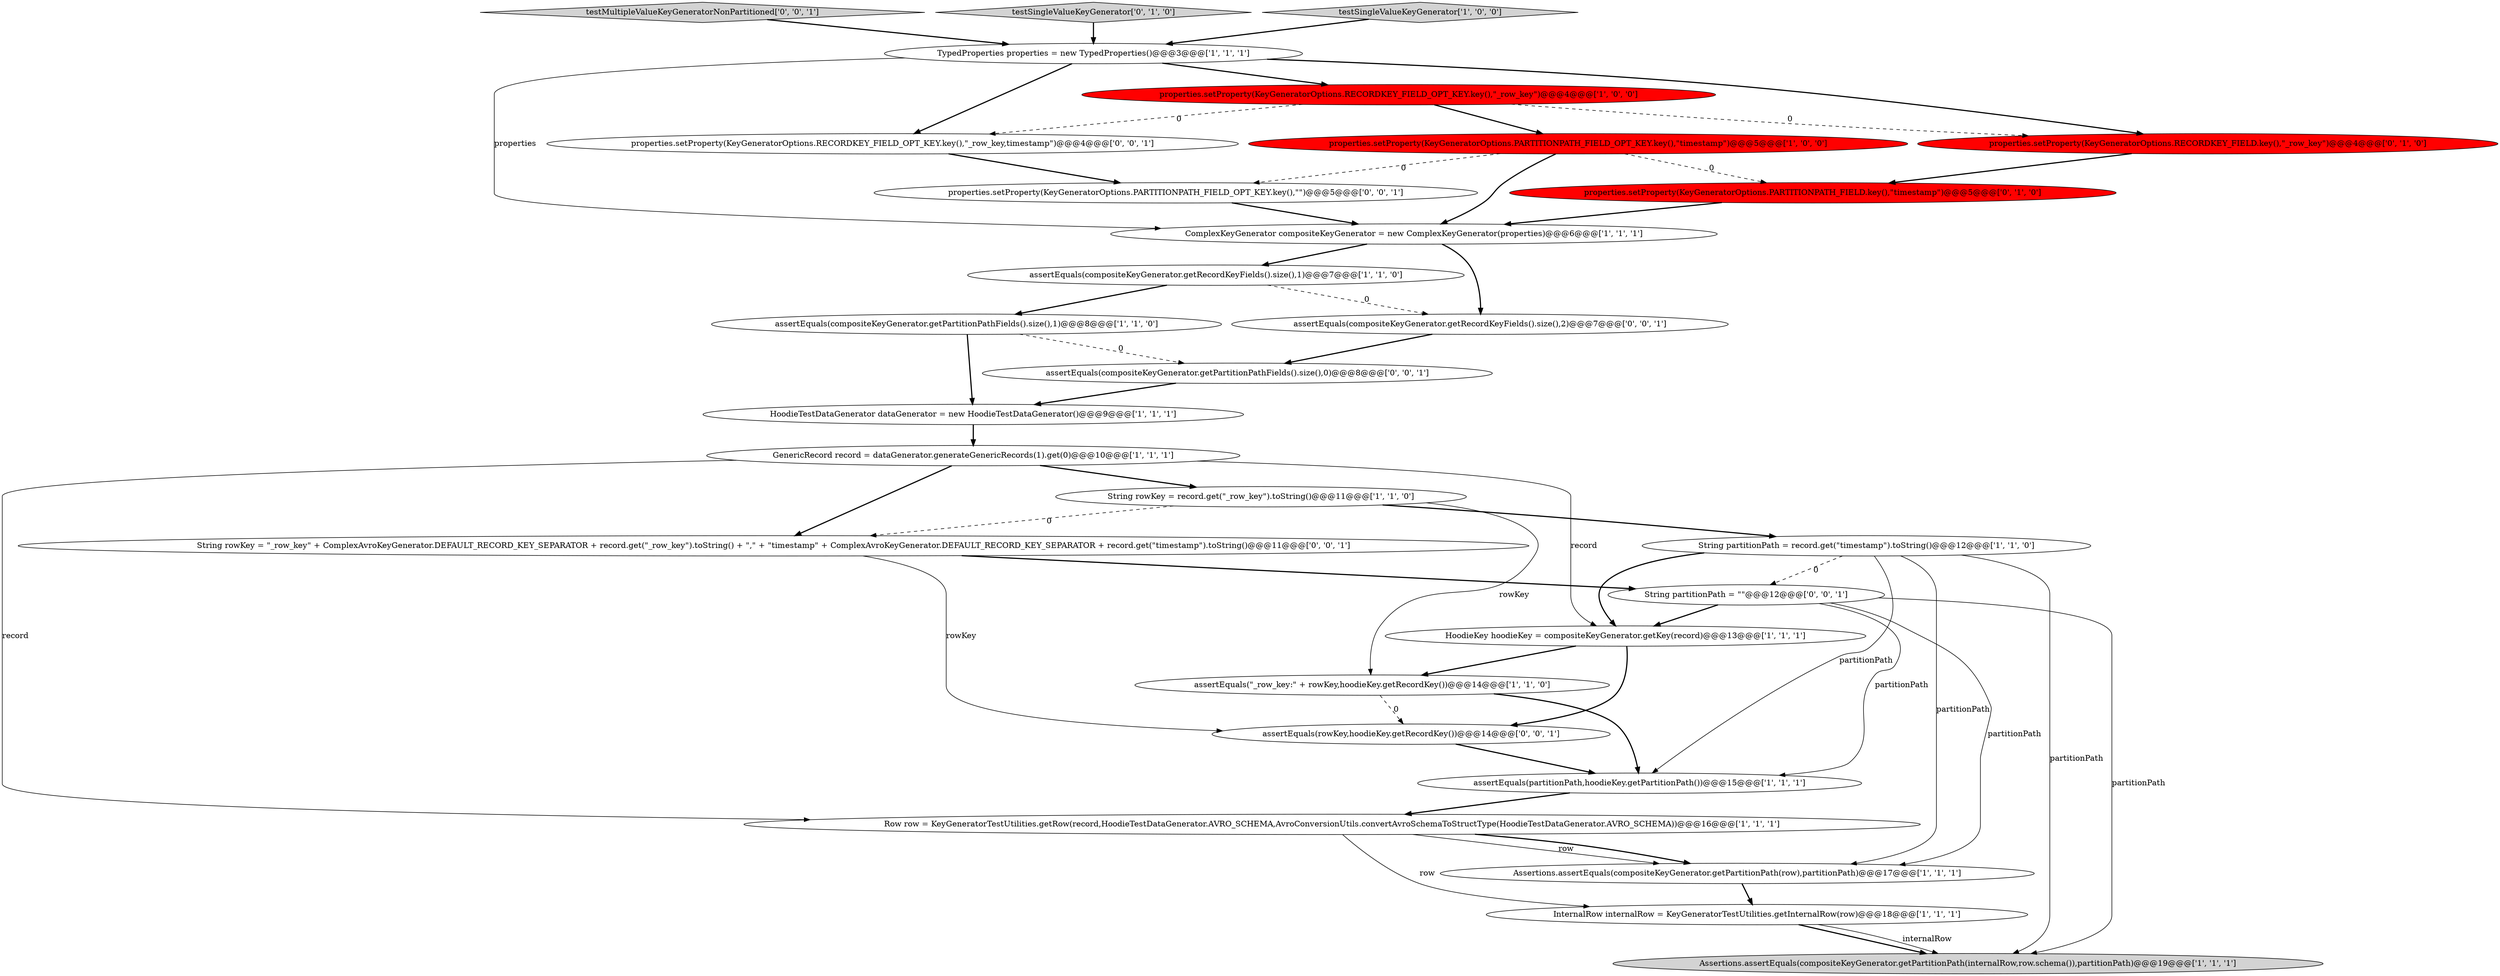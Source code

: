 digraph {
20 [style = filled, label = "properties.setProperty(KeyGeneratorOptions.RECORDKEY_FIELD.key(),\"_row_key\")@@@4@@@['0', '1', '0']", fillcolor = red, shape = ellipse image = "AAA1AAABBB2BBB"];
23 [style = filled, label = "String rowKey = \"_row_key\" + ComplexAvroKeyGenerator.DEFAULT_RECORD_KEY_SEPARATOR + record.get(\"_row_key\").toString() + \",\" + \"timestamp\" + ComplexAvroKeyGenerator.DEFAULT_RECORD_KEY_SEPARATOR + record.get(\"timestamp\").toString()@@@11@@@['0', '0', '1']", fillcolor = white, shape = ellipse image = "AAA0AAABBB3BBB"];
25 [style = filled, label = "assertEquals(rowKey,hoodieKey.getRecordKey())@@@14@@@['0', '0', '1']", fillcolor = white, shape = ellipse image = "AAA0AAABBB3BBB"];
27 [style = filled, label = "assertEquals(compositeKeyGenerator.getRecordKeyFields().size(),2)@@@7@@@['0', '0', '1']", fillcolor = white, shape = ellipse image = "AAA0AAABBB3BBB"];
24 [style = filled, label = "testMultipleValueKeyGeneratorNonPartitioned['0', '0', '1']", fillcolor = lightgray, shape = diamond image = "AAA0AAABBB3BBB"];
8 [style = filled, label = "HoodieTestDataGenerator dataGenerator = new HoodieTestDataGenerator()@@@9@@@['1', '1', '1']", fillcolor = white, shape = ellipse image = "AAA0AAABBB1BBB"];
26 [style = filled, label = "properties.setProperty(KeyGeneratorOptions.RECORDKEY_FIELD_OPT_KEY.key(),\"_row_key,timestamp\")@@@4@@@['0', '0', '1']", fillcolor = white, shape = ellipse image = "AAA0AAABBB3BBB"];
7 [style = filled, label = "InternalRow internalRow = KeyGeneratorTestUtilities.getInternalRow(row)@@@18@@@['1', '1', '1']", fillcolor = white, shape = ellipse image = "AAA0AAABBB1BBB"];
18 [style = filled, label = "testSingleValueKeyGenerator['0', '1', '0']", fillcolor = lightgray, shape = diamond image = "AAA0AAABBB2BBB"];
6 [style = filled, label = "TypedProperties properties = new TypedProperties()@@@3@@@['1', '1', '1']", fillcolor = white, shape = ellipse image = "AAA0AAABBB1BBB"];
0 [style = filled, label = "ComplexKeyGenerator compositeKeyGenerator = new ComplexKeyGenerator(properties)@@@6@@@['1', '1', '1']", fillcolor = white, shape = ellipse image = "AAA0AAABBB1BBB"];
3 [style = filled, label = "GenericRecord record = dataGenerator.generateGenericRecords(1).get(0)@@@10@@@['1', '1', '1']", fillcolor = white, shape = ellipse image = "AAA0AAABBB1BBB"];
10 [style = filled, label = "assertEquals(compositeKeyGenerator.getPartitionPathFields().size(),1)@@@8@@@['1', '1', '0']", fillcolor = white, shape = ellipse image = "AAA0AAABBB1BBB"];
16 [style = filled, label = "testSingleValueKeyGenerator['1', '0', '0']", fillcolor = lightgray, shape = diamond image = "AAA0AAABBB1BBB"];
28 [style = filled, label = "properties.setProperty(KeyGeneratorOptions.PARTITIONPATH_FIELD_OPT_KEY.key(),\"\")@@@5@@@['0', '0', '1']", fillcolor = white, shape = ellipse image = "AAA0AAABBB3BBB"];
2 [style = filled, label = "assertEquals(\"_row_key:\" + rowKey,hoodieKey.getRecordKey())@@@14@@@['1', '1', '0']", fillcolor = white, shape = ellipse image = "AAA0AAABBB1BBB"];
14 [style = filled, label = "Row row = KeyGeneratorTestUtilities.getRow(record,HoodieTestDataGenerator.AVRO_SCHEMA,AvroConversionUtils.convertAvroSchemaToStructType(HoodieTestDataGenerator.AVRO_SCHEMA))@@@16@@@['1', '1', '1']", fillcolor = white, shape = ellipse image = "AAA0AAABBB1BBB"];
9 [style = filled, label = "properties.setProperty(KeyGeneratorOptions.RECORDKEY_FIELD_OPT_KEY.key(),\"_row_key\")@@@4@@@['1', '0', '0']", fillcolor = red, shape = ellipse image = "AAA1AAABBB1BBB"];
22 [style = filled, label = "assertEquals(compositeKeyGenerator.getPartitionPathFields().size(),0)@@@8@@@['0', '0', '1']", fillcolor = white, shape = ellipse image = "AAA0AAABBB3BBB"];
4 [style = filled, label = "properties.setProperty(KeyGeneratorOptions.PARTITIONPATH_FIELD_OPT_KEY.key(),\"timestamp\")@@@5@@@['1', '0', '0']", fillcolor = red, shape = ellipse image = "AAA1AAABBB1BBB"];
13 [style = filled, label = "assertEquals(partitionPath,hoodieKey.getPartitionPath())@@@15@@@['1', '1', '1']", fillcolor = white, shape = ellipse image = "AAA0AAABBB1BBB"];
1 [style = filled, label = "String rowKey = record.get(\"_row_key\").toString()@@@11@@@['1', '1', '0']", fillcolor = white, shape = ellipse image = "AAA0AAABBB1BBB"];
5 [style = filled, label = "Assertions.assertEquals(compositeKeyGenerator.getPartitionPath(internalRow,row.schema()),partitionPath)@@@19@@@['1', '1', '1']", fillcolor = lightgray, shape = ellipse image = "AAA0AAABBB1BBB"];
11 [style = filled, label = "assertEquals(compositeKeyGenerator.getRecordKeyFields().size(),1)@@@7@@@['1', '1', '0']", fillcolor = white, shape = ellipse image = "AAA0AAABBB1BBB"];
15 [style = filled, label = "Assertions.assertEquals(compositeKeyGenerator.getPartitionPath(row),partitionPath)@@@17@@@['1', '1', '1']", fillcolor = white, shape = ellipse image = "AAA0AAABBB1BBB"];
17 [style = filled, label = "String partitionPath = record.get(\"timestamp\").toString()@@@12@@@['1', '1', '0']", fillcolor = white, shape = ellipse image = "AAA0AAABBB1BBB"];
12 [style = filled, label = "HoodieKey hoodieKey = compositeKeyGenerator.getKey(record)@@@13@@@['1', '1', '1']", fillcolor = white, shape = ellipse image = "AAA0AAABBB1BBB"];
21 [style = filled, label = "String partitionPath = \"\"@@@12@@@['0', '0', '1']", fillcolor = white, shape = ellipse image = "AAA0AAABBB3BBB"];
19 [style = filled, label = "properties.setProperty(KeyGeneratorOptions.PARTITIONPATH_FIELD.key(),\"timestamp\")@@@5@@@['0', '1', '0']", fillcolor = red, shape = ellipse image = "AAA1AAABBB2BBB"];
9->20 [style = dashed, label="0"];
21->5 [style = solid, label="partitionPath"];
6->26 [style = bold, label=""];
14->7 [style = solid, label="row"];
15->7 [style = bold, label=""];
3->1 [style = bold, label=""];
4->28 [style = dashed, label="0"];
25->13 [style = bold, label=""];
0->27 [style = bold, label=""];
16->6 [style = bold, label=""];
9->4 [style = bold, label=""];
8->3 [style = bold, label=""];
23->25 [style = solid, label="rowKey"];
17->5 [style = solid, label="partitionPath"];
0->11 [style = bold, label=""];
17->13 [style = solid, label="partitionPath"];
10->22 [style = dashed, label="0"];
17->21 [style = dashed, label="0"];
27->22 [style = bold, label=""];
3->12 [style = solid, label="record"];
19->0 [style = bold, label=""];
1->17 [style = bold, label=""];
4->0 [style = bold, label=""];
2->13 [style = bold, label=""];
21->12 [style = bold, label=""];
17->15 [style = solid, label="partitionPath"];
22->8 [style = bold, label=""];
6->20 [style = bold, label=""];
28->0 [style = bold, label=""];
6->0 [style = solid, label="properties"];
21->15 [style = solid, label="partitionPath"];
12->2 [style = bold, label=""];
7->5 [style = bold, label=""];
17->12 [style = bold, label=""];
3->23 [style = bold, label=""];
14->15 [style = solid, label="row"];
10->8 [style = bold, label=""];
23->21 [style = bold, label=""];
21->13 [style = solid, label="partitionPath"];
18->6 [style = bold, label=""];
1->2 [style = solid, label="rowKey"];
11->10 [style = bold, label=""];
12->25 [style = bold, label=""];
9->26 [style = dashed, label="0"];
2->25 [style = dashed, label="0"];
7->5 [style = solid, label="internalRow"];
4->19 [style = dashed, label="0"];
14->15 [style = bold, label=""];
26->28 [style = bold, label=""];
3->14 [style = solid, label="record"];
11->27 [style = dashed, label="0"];
6->9 [style = bold, label=""];
20->19 [style = bold, label=""];
24->6 [style = bold, label=""];
1->23 [style = dashed, label="0"];
13->14 [style = bold, label=""];
}
